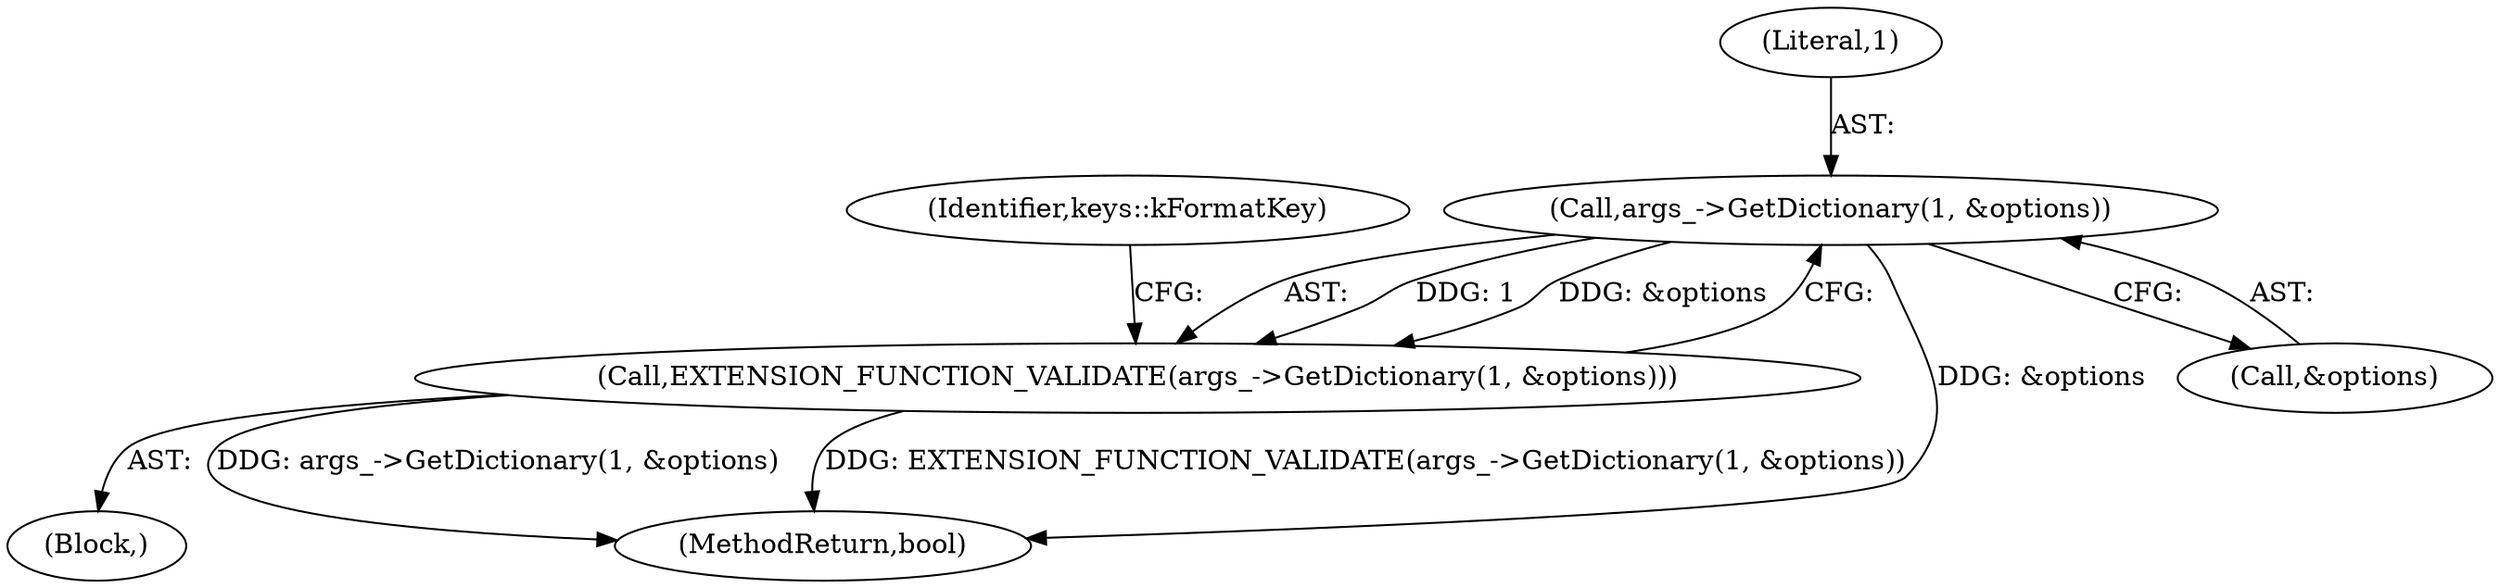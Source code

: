 digraph "0_Chrome_016da29386308754274675e65fdb73cf9d59dc2d@pointer" {
"1000151" [label="(Call,args_->GetDictionary(1, &options))"];
"1000150" [label="(Call,EXTENSION_FUNCTION_VALIDATE(args_->GetDictionary(1, &options)))"];
"1000150" [label="(Call,EXTENSION_FUNCTION_VALIDATE(args_->GetDictionary(1, &options)))"];
"1000152" [label="(Literal,1)"];
"1000145" [label="(Block,)"];
"1000243" [label="(MethodReturn,bool)"];
"1000151" [label="(Call,args_->GetDictionary(1, &options))"];
"1000153" [label="(Call,&options)"];
"1000157" [label="(Identifier,keys::kFormatKey)"];
"1000151" -> "1000150"  [label="AST: "];
"1000151" -> "1000153"  [label="CFG: "];
"1000152" -> "1000151"  [label="AST: "];
"1000153" -> "1000151"  [label="AST: "];
"1000150" -> "1000151"  [label="CFG: "];
"1000151" -> "1000243"  [label="DDG: &options"];
"1000151" -> "1000150"  [label="DDG: 1"];
"1000151" -> "1000150"  [label="DDG: &options"];
"1000150" -> "1000145"  [label="AST: "];
"1000157" -> "1000150"  [label="CFG: "];
"1000150" -> "1000243"  [label="DDG: args_->GetDictionary(1, &options)"];
"1000150" -> "1000243"  [label="DDG: EXTENSION_FUNCTION_VALIDATE(args_->GetDictionary(1, &options))"];
}
